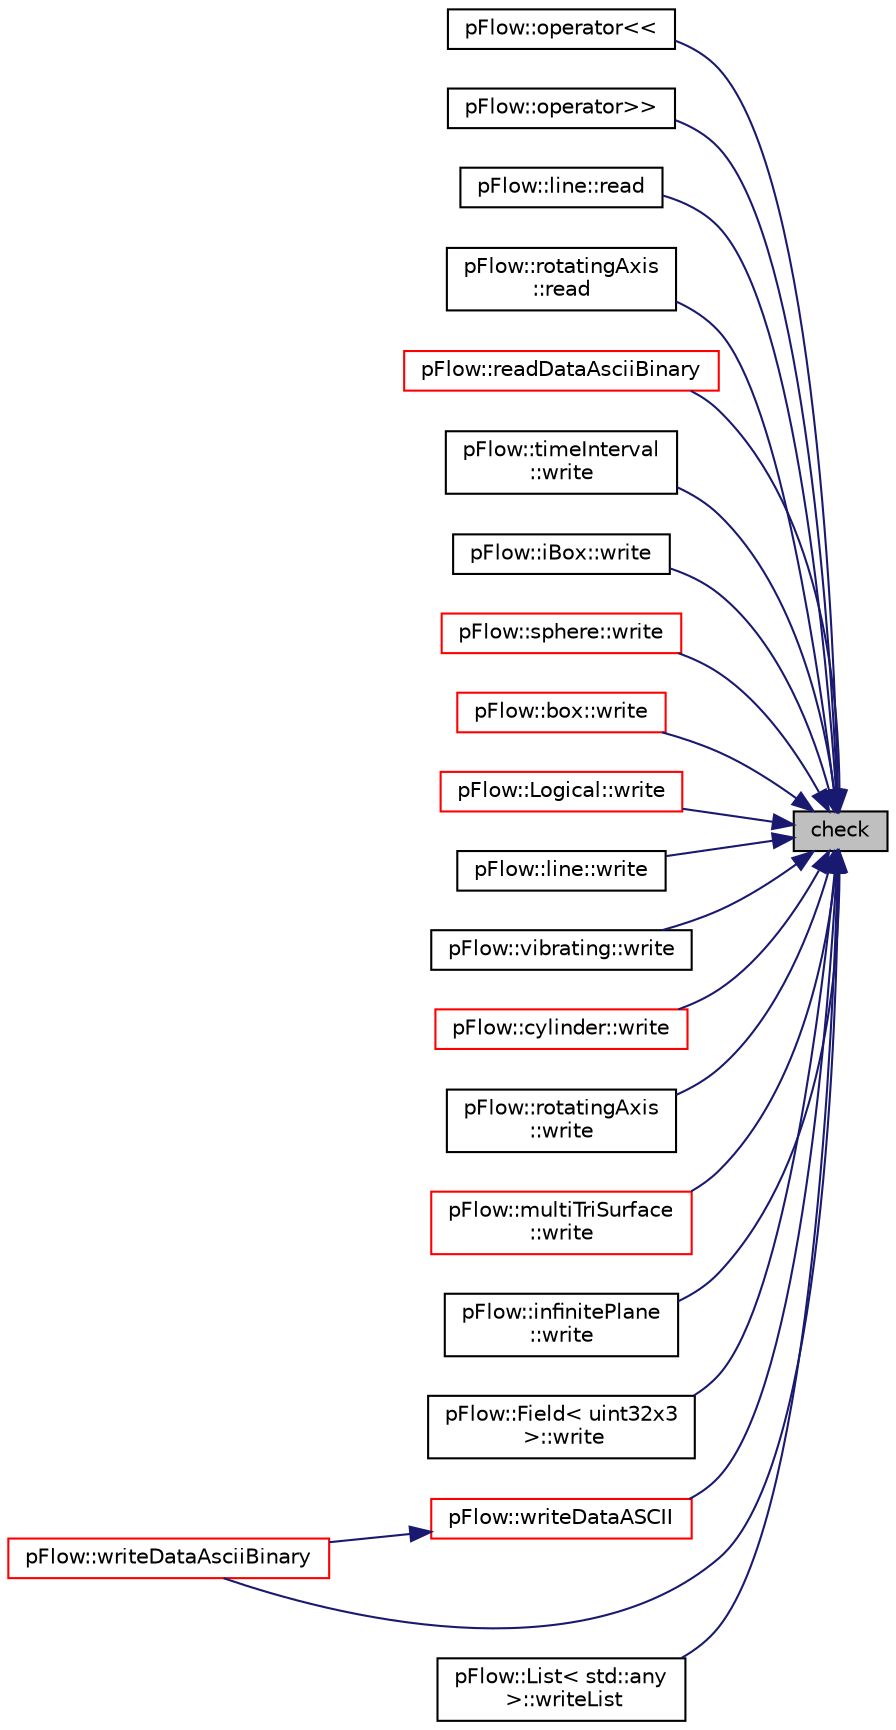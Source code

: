 digraph "check"
{
 // LATEX_PDF_SIZE
  edge [fontname="Helvetica",fontsize="10",labelfontname="Helvetica",labelfontsize="10"];
  node [fontname="Helvetica",fontsize="10",shape=record];
  rankdir="RL";
  Node1 [label="check",height=0.2,width=0.4,color="black", fillcolor="grey75", style="filled", fontcolor="black",tooltip="Check IOstream status for given operation."];
  Node1 -> Node2 [dir="back",color="midnightblue",fontsize="10",style="solid",fontname="Helvetica"];
  Node2 [label="pFlow::operator\<\<",height=0.2,width=0.4,color="black", fillcolor="white", style="filled",URL="$namespacepFlow.html#a148d74ad0977268be8ea8b26a147f619",tooltip=" "];
  Node1 -> Node3 [dir="back",color="midnightblue",fontsize="10",style="solid",fontname="Helvetica"];
  Node3 [label="pFlow::operator\>\>",height=0.2,width=0.4,color="black", fillcolor="white", style="filled",URL="$namespacepFlow.html#a85ed561d066dae339196cd058783674f",tooltip=" "];
  Node1 -> Node4 [dir="back",color="midnightblue",fontsize="10",style="solid",fontname="Helvetica"];
  Node4 [label="pFlow::line::read",height=0.2,width=0.4,color="black", fillcolor="white", style="filled",URL="$classpFlow_1_1line.html#ae1d42751915e8566dac19658cc498ffa",tooltip=" "];
  Node1 -> Node5 [dir="back",color="midnightblue",fontsize="10",style="solid",fontname="Helvetica"];
  Node5 [label="pFlow::rotatingAxis\l::read",height=0.2,width=0.4,color="black", fillcolor="white", style="filled",URL="$classpFlow_1_1rotatingAxis.html#ae1d42751915e8566dac19658cc498ffa",tooltip="Read from input stream is."];
  Node1 -> Node6 [dir="back",color="midnightblue",fontsize="10",style="solid",fontname="Helvetica"];
  Node6 [label="pFlow::readDataAsciiBinary",height=0.2,width=0.4,color="red", fillcolor="white", style="filled",URL="$namespacepFlow.html#a537dd03cb0d2bdf73f468941a73e6bf3",tooltip=" "];
  Node1 -> Node12 [dir="back",color="midnightblue",fontsize="10",style="solid",fontname="Helvetica"];
  Node12 [label="pFlow::timeInterval\l::write",height=0.2,width=0.4,color="black", fillcolor="white", style="filled",URL="$classpFlow_1_1timeInterval.html#aa7d820a4dd0777a9a82aee242b83a167",tooltip=" "];
  Node1 -> Node13 [dir="back",color="midnightblue",fontsize="10",style="solid",fontname="Helvetica"];
  Node13 [label="pFlow::iBox::write",height=0.2,width=0.4,color="black", fillcolor="white", style="filled",URL="$classpFlow_1_1iBox.html#aa7d820a4dd0777a9a82aee242b83a167",tooltip=" "];
  Node1 -> Node14 [dir="back",color="midnightblue",fontsize="10",style="solid",fontname="Helvetica"];
  Node14 [label="pFlow::sphere::write",height=0.2,width=0.4,color="red", fillcolor="white", style="filled",URL="$classpFlow_1_1sphere.html#aa7d820a4dd0777a9a82aee242b83a167",tooltip=" "];
  Node1 -> Node16 [dir="back",color="midnightblue",fontsize="10",style="solid",fontname="Helvetica"];
  Node16 [label="pFlow::box::write",height=0.2,width=0.4,color="red", fillcolor="white", style="filled",URL="$classpFlow_1_1box.html#aa7d820a4dd0777a9a82aee242b83a167",tooltip=" "];
  Node1 -> Node18 [dir="back",color="midnightblue",fontsize="10",style="solid",fontname="Helvetica"];
  Node18 [label="pFlow::Logical::write",height=0.2,width=0.4,color="red", fillcolor="white", style="filled",URL="$classpFlow_1_1Logical.html#a6a40de4ceed55b2f78cf3027739dfd91",tooltip=" "];
  Node1 -> Node20 [dir="back",color="midnightblue",fontsize="10",style="solid",fontname="Helvetica"];
  Node20 [label="pFlow::line::write",height=0.2,width=0.4,color="black", fillcolor="white", style="filled",URL="$classpFlow_1_1line.html#aa7d820a4dd0777a9a82aee242b83a167",tooltip=" "];
  Node1 -> Node21 [dir="back",color="midnightblue",fontsize="10",style="solid",fontname="Helvetica"];
  Node21 [label="pFlow::vibrating::write",height=0.2,width=0.4,color="black", fillcolor="white", style="filled",URL="$classpFlow_1_1vibrating.html#aa7d820a4dd0777a9a82aee242b83a167",tooltip=" "];
  Node1 -> Node22 [dir="back",color="midnightblue",fontsize="10",style="solid",fontname="Helvetica"];
  Node22 [label="pFlow::cylinder::write",height=0.2,width=0.4,color="red", fillcolor="white", style="filled",URL="$classpFlow_1_1cylinder.html#aa7d820a4dd0777a9a82aee242b83a167",tooltip=" "];
  Node1 -> Node24 [dir="back",color="midnightblue",fontsize="10",style="solid",fontname="Helvetica"];
  Node24 [label="pFlow::rotatingAxis\l::write",height=0.2,width=0.4,color="black", fillcolor="white", style="filled",URL="$classpFlow_1_1rotatingAxis.html#aa7d820a4dd0777a9a82aee242b83a167",tooltip="Write to output stream os."];
  Node1 -> Node25 [dir="back",color="midnightblue",fontsize="10",style="solid",fontname="Helvetica"];
  Node25 [label="pFlow::multiTriSurface\l::write",height=0.2,width=0.4,color="red", fillcolor="white", style="filled",URL="$classpFlow_1_1multiTriSurface.html#ab3738b20dfa25d66228f6a7571d97aa0",tooltip=" "];
  Node1 -> Node28 [dir="back",color="midnightblue",fontsize="10",style="solid",fontname="Helvetica"];
  Node28 [label="pFlow::infinitePlane\l::write",height=0.2,width=0.4,color="black", fillcolor="white", style="filled",URL="$classpFlow_1_1infinitePlane.html#a6a40de4ceed55b2f78cf3027739dfd91",tooltip=" "];
  Node1 -> Node29 [dir="back",color="midnightblue",fontsize="10",style="solid",fontname="Helvetica"];
  Node29 [label="pFlow::Field\< uint32x3\l \>::write",height=0.2,width=0.4,color="black", fillcolor="white", style="filled",URL="$classpFlow_1_1Field.html#a6a40de4ceed55b2f78cf3027739dfd91",tooltip=" "];
  Node1 -> Node30 [dir="back",color="midnightblue",fontsize="10",style="solid",fontname="Helvetica"];
  Node30 [label="pFlow::writeDataASCII",height=0.2,width=0.4,color="red", fillcolor="white", style="filled",URL="$namespacepFlow.html#adc05d84cc2a6e479e3098a1cb386a46d",tooltip=" "];
  Node30 -> Node32 [dir="back",color="midnightblue",fontsize="10",style="solid",fontname="Helvetica"];
  Node32 [label="pFlow::writeDataAsciiBinary",height=0.2,width=0.4,color="red", fillcolor="white", style="filled",URL="$namespacepFlow.html#afb14a6f418c0d61dd8f11d0d75435db1",tooltip=" "];
  Node1 -> Node32 [dir="back",color="midnightblue",fontsize="10",style="solid",fontname="Helvetica"];
  Node1 -> Node40 [dir="back",color="midnightblue",fontsize="10",style="solid",fontname="Helvetica"];
  Node40 [label="pFlow::List\< std::any\l \>::writeList",height=0.2,width=0.4,color="black", fillcolor="white", style="filled",URL="$classpFlow_1_1List.html#a452cc3dc2647928573a55c8a5b41a5ea",tooltip=" "];
}
